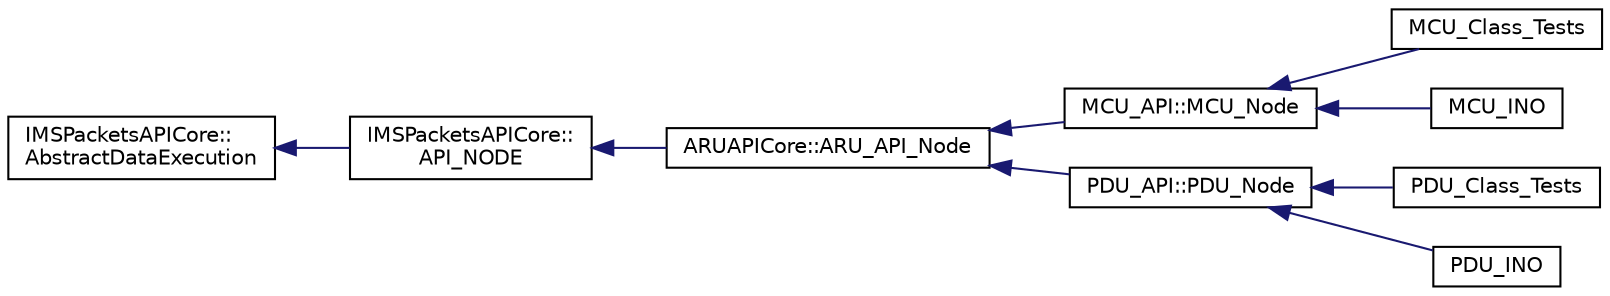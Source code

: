 digraph "Graphical Class Hierarchy"
{
 // LATEX_PDF_SIZE
  edge [fontname="Helvetica",fontsize="10",labelfontname="Helvetica",labelfontsize="10"];
  node [fontname="Helvetica",fontsize="10",shape=record];
  rankdir="LR";
  Node0 [label="IMSPacketsAPICore::\lAbstractDataExecution",height=0.2,width=0.4,color="black", fillcolor="white", style="filled",URL="$class_i_m_s_packets_a_p_i_core_1_1_abstract_data_execution.html",tooltip="An Abstraction of the Distributed Data and Execution System."];
  Node0 -> Node1 [dir="back",color="midnightblue",fontsize="10",style="solid",fontname="Helvetica"];
  Node1 [label="IMSPacketsAPICore::\lAPI_NODE",height=0.2,width=0.4,color="black", fillcolor="white", style="filled",URL="$class_i_m_s_packets_a_p_i_core_1_1_a_p_i___n_o_d_e.html",tooltip="API Node for HDR_Packets."];
  Node1 -> Node2 [dir="back",color="midnightblue",fontsize="10",style="solid",fontname="Helvetica"];
  Node2 [label="ARUAPICore::ARU_API_Node",height=0.2,width=0.4,color="black", fillcolor="white", style="filled",URL="$class_a_r_u_a_p_i_core_1_1_a_r_u___a_p_i___node.html",tooltip=" "];
  Node2 -> Node3 [dir="back",color="midnightblue",fontsize="10",style="solid",fontname="Helvetica"];
  Node3 [label="MCU_API::MCU_Node",height=0.2,width=0.4,color="black", fillcolor="white", style="filled",URL="$class_m_c_u___a_p_i_1_1_m_c_u___node.html",tooltip="Abstract Base of the MCU PCB within the ARU."];
  Node3 -> Node4 [dir="back",color="midnightblue",fontsize="10",style="solid",fontname="Helvetica"];
  Node4 [label="MCU_Class_Tests",height=0.2,width=0.4,color="black", fillcolor="white", style="filled",URL="$class_m_c_u___class___tests.html",tooltip=" "];
  Node3 -> Node5 [dir="back",color="midnightblue",fontsize="10",style="solid",fontname="Helvetica"];
  Node5 [label="MCU_INO",height=0.2,width=0.4,color="black", fillcolor="white", style="filled",URL="$class_m_c_u___i_n_o.html",tooltip=" "];
  Node2 -> Node6 [dir="back",color="midnightblue",fontsize="10",style="solid",fontname="Helvetica"];
  Node6 [label="PDU_API::PDU_Node",height=0.2,width=0.4,color="black", fillcolor="white", style="filled",URL="$class_p_d_u___a_p_i_1_1_p_d_u___node.html",tooltip="Abstract Base of the PDU PCB within the ARU."];
  Node6 -> Node7 [dir="back",color="midnightblue",fontsize="10",style="solid",fontname="Helvetica"];
  Node7 [label="PDU_Class_Tests",height=0.2,width=0.4,color="black", fillcolor="white", style="filled",URL="$class_p_d_u___class___tests.html",tooltip=" "];
  Node6 -> Node8 [dir="back",color="midnightblue",fontsize="10",style="solid",fontname="Helvetica"];
  Node8 [label="PDU_INO",height=0.2,width=0.4,color="black", fillcolor="white", style="filled",URL="$class_p_d_u___i_n_o.html",tooltip=" "];
}
